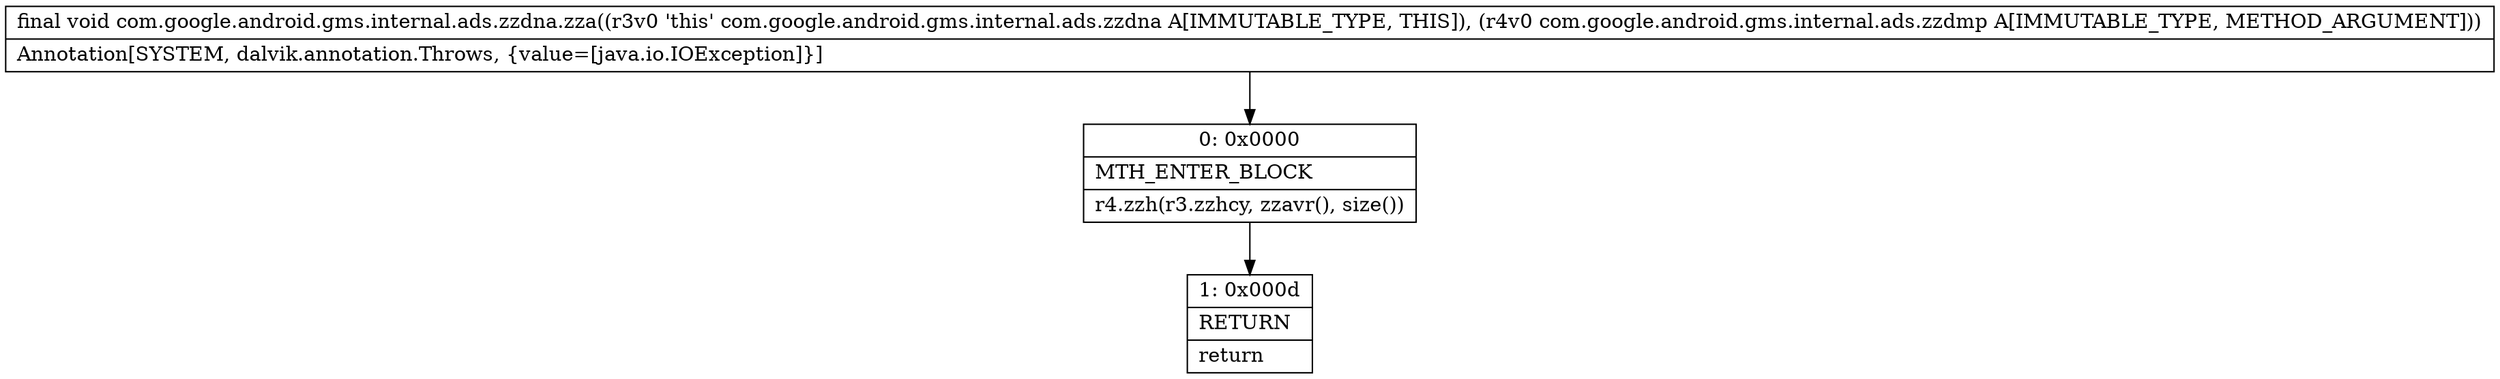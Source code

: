 digraph "CFG forcom.google.android.gms.internal.ads.zzdna.zza(Lcom\/google\/android\/gms\/internal\/ads\/zzdmp;)V" {
Node_0 [shape=record,label="{0\:\ 0x0000|MTH_ENTER_BLOCK\l|r4.zzh(r3.zzhcy, zzavr(), size())\l}"];
Node_1 [shape=record,label="{1\:\ 0x000d|RETURN\l|return\l}"];
MethodNode[shape=record,label="{final void com.google.android.gms.internal.ads.zzdna.zza((r3v0 'this' com.google.android.gms.internal.ads.zzdna A[IMMUTABLE_TYPE, THIS]), (r4v0 com.google.android.gms.internal.ads.zzdmp A[IMMUTABLE_TYPE, METHOD_ARGUMENT]))  | Annotation[SYSTEM, dalvik.annotation.Throws, \{value=[java.io.IOException]\}]\l}"];
MethodNode -> Node_0;
Node_0 -> Node_1;
}

